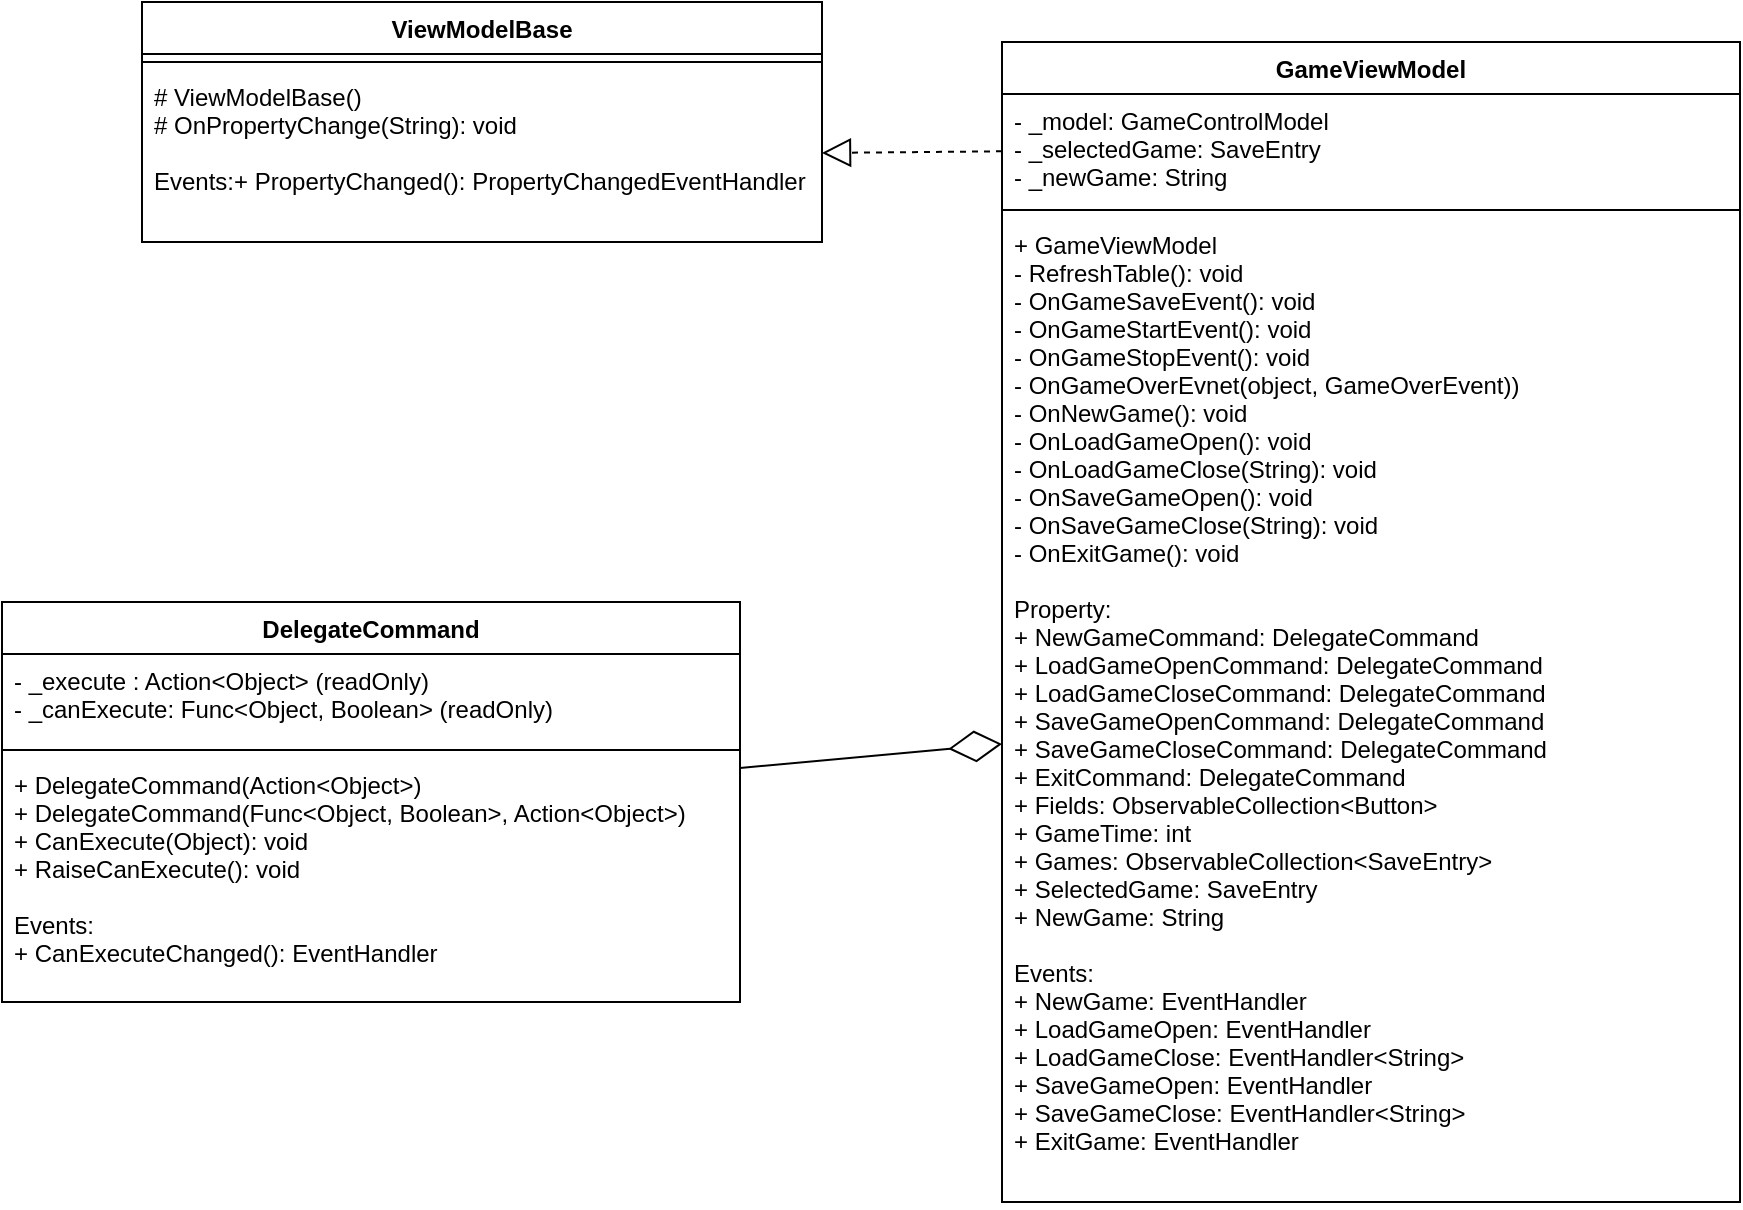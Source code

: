 <mxfile version="12.3.6" type="device" pages="1"><diagram name="Page-1" id="c4acf3e9-155e-7222-9cf6-157b1a14988f"><mxGraphModel dx="2577" dy="636" grid="1" gridSize="10" guides="1" tooltips="1" connect="1" arrows="1" fold="1" page="1" pageScale="1" pageWidth="850" pageHeight="1100" background="#ffffff" math="0" shadow="0"><root><mxCell id="0"/><mxCell id="1" parent="0"/><mxCell id="1BAeeptmupr75GAHPqnB-57" value="ViewModelBase" style="swimlane;fontStyle=1;align=center;verticalAlign=top;childLayout=stackLayout;horizontal=1;startSize=26;horizontalStack=0;resizeParent=1;resizeParentMax=0;resizeLast=0;collapsible=1;marginBottom=0;fontFamily=Helvetica;" vertex="1" parent="1"><mxGeometry x="30" y="140" width="340" height="120" as="geometry"/></mxCell><mxCell id="1BAeeptmupr75GAHPqnB-59" value="" style="line;strokeWidth=1;fillColor=none;align=left;verticalAlign=middle;spacingTop=-1;spacingLeft=3;spacingRight=3;rotatable=0;labelPosition=right;points=[];portConstraint=eastwest;" vertex="1" parent="1BAeeptmupr75GAHPqnB-57"><mxGeometry y="26" width="340" height="8" as="geometry"/></mxCell><mxCell id="1BAeeptmupr75GAHPqnB-60" value="# ViewModelBase()&#xA;# OnPropertyChange(String): void&#xA;&#xA;Events:+ PropertyChanged(): PropertyChangedEventHandler&#xA;" style="text;strokeColor=none;fillColor=none;align=left;verticalAlign=top;spacingLeft=4;spacingRight=4;overflow=hidden;rotatable=0;points=[[0,0.5],[1,0.5]];portConstraint=eastwest;" vertex="1" parent="1BAeeptmupr75GAHPqnB-57"><mxGeometry y="34" width="340" height="86" as="geometry"/></mxCell><mxCell id="1BAeeptmupr75GAHPqnB-71" value="GameViewModel" style="swimlane;fontStyle=1;align=center;verticalAlign=top;childLayout=stackLayout;horizontal=1;startSize=26;horizontalStack=0;resizeParent=1;resizeParentMax=0;resizeLast=0;collapsible=1;marginBottom=0;fontFamily=Helvetica;fontColor=#000000;" vertex="1" parent="1"><mxGeometry x="460" y="160" width="369" height="580" as="geometry"/></mxCell><mxCell id="1BAeeptmupr75GAHPqnB-72" value="- _model: GameControlModel&#xA;- _selectedGame: SaveEntry&#xA;- _newGame: String&#xA;" style="text;strokeColor=none;fillColor=none;align=left;verticalAlign=top;spacingLeft=4;spacingRight=4;overflow=hidden;rotatable=0;points=[[0,0.5],[1,0.5]];portConstraint=eastwest;" vertex="1" parent="1BAeeptmupr75GAHPqnB-71"><mxGeometry y="26" width="369" height="54" as="geometry"/></mxCell><mxCell id="1BAeeptmupr75GAHPqnB-73" value="" style="line;strokeWidth=1;fillColor=none;align=left;verticalAlign=middle;spacingTop=-1;spacingLeft=3;spacingRight=3;rotatable=0;labelPosition=right;points=[];portConstraint=eastwest;" vertex="1" parent="1BAeeptmupr75GAHPqnB-71"><mxGeometry y="80" width="369" height="8" as="geometry"/></mxCell><mxCell id="1BAeeptmupr75GAHPqnB-74" value="+ GameViewModel&#xA;- RefreshTable(): void&#xA;- OnGameSaveEvent(): void&#xA;- OnGameStartEvent(): void&#xA;- OnGameStopEvent(): void&#xA;- OnGameOverEvnet(object, GameOverEvent))&#xA;- OnNewGame(): void&#xA;- OnLoadGameOpen(): void&#xA;- OnLoadGameClose(String): void&#xA;- OnSaveGameOpen(): void&#xA;- OnSaveGameClose(String): void&#xA;- OnExitGame(): void&#xA;&#xA;Property:&#xA;+ NewGameCommand: DelegateCommand&#xA;+ LoadGameOpenCommand: DelegateCommand&#xA;+ LoadGameCloseCommand: DelegateCommand&#xA;+ SaveGameOpenCommand: DelegateCommand&#xA;+ SaveGameCloseCommand: DelegateCommand&#xA;+ ExitCommand: DelegateCommand&#xA;+ Fields: ObservableCollection&lt;Button&gt;&#xA;+ GameTime: int&#xA;+ Games: ObservableCollection&lt;SaveEntry&gt;&#xA;+ SelectedGame: SaveEntry&#xA;+ NewGame: String&#xA;&#xA;Events:&#xA;+ NewGame: EventHandler&#xA;+ LoadGameOpen: EventHandler&#xA;+ LoadGameClose: EventHandler&lt;String&gt;&#xA;+ SaveGameOpen: EventHandler&#xA;+ SaveGameClose: EventHandler&lt;String&gt;&#xA;+ ExitGame: EventHandler&#xA;&#xA;" style="text;strokeColor=none;fillColor=none;align=left;verticalAlign=top;spacingLeft=4;spacingRight=4;overflow=hidden;rotatable=0;points=[[0,0.5],[1,0.5]];portConstraint=eastwest;" vertex="1" parent="1BAeeptmupr75GAHPqnB-71"><mxGeometry y="88" width="369" height="492" as="geometry"/></mxCell><mxCell id="1BAeeptmupr75GAHPqnB-75" value="" style="endArrow=diamondThin;endFill=0;endSize=24;html=1;fontFamily=Helvetica;fontColor=#000000;align=center;" edge="1" parent="1" source="1BAeeptmupr75GAHPqnB-76" target="1BAeeptmupr75GAHPqnB-74"><mxGeometry width="160" relative="1" as="geometry"><mxPoint x="40" y="690" as="sourcePoint"/><mxPoint x="540" y="400" as="targetPoint"/></mxGeometry></mxCell><mxCell id="1BAeeptmupr75GAHPqnB-76" value="DelegateCommand" style="swimlane;fontStyle=1;align=center;verticalAlign=top;childLayout=stackLayout;horizontal=1;startSize=26;horizontalStack=0;resizeParent=1;resizeParentMax=0;resizeLast=0;collapsible=1;marginBottom=0;fontFamily=Helvetica;fontColor=#000000;" vertex="1" parent="1"><mxGeometry x="-40" y="440" width="369" height="200" as="geometry"/></mxCell><mxCell id="1BAeeptmupr75GAHPqnB-77" value="- _execute : Action&lt;Object&gt; (readOnly)&#xA;- _canExecute: Func&lt;Object, Boolean&gt; (readOnly)&#xA;" style="text;strokeColor=none;fillColor=none;align=left;verticalAlign=top;spacingLeft=4;spacingRight=4;overflow=hidden;rotatable=0;points=[[0,0.5],[1,0.5]];portConstraint=eastwest;" vertex="1" parent="1BAeeptmupr75GAHPqnB-76"><mxGeometry y="26" width="369" height="44" as="geometry"/></mxCell><mxCell id="1BAeeptmupr75GAHPqnB-78" value="" style="line;strokeWidth=1;fillColor=none;align=left;verticalAlign=middle;spacingTop=-1;spacingLeft=3;spacingRight=3;rotatable=0;labelPosition=right;points=[];portConstraint=eastwest;" vertex="1" parent="1BAeeptmupr75GAHPqnB-76"><mxGeometry y="70" width="369" height="8" as="geometry"/></mxCell><mxCell id="1BAeeptmupr75GAHPqnB-79" value="+ DelegateCommand(Action&lt;Object&gt;)&#xA;+ DelegateCommand(Func&lt;Object, Boolean&gt;, Action&lt;Object&gt;)&#xA;+ CanExecute(Object): void&#xA;+ RaiseCanExecute(): void&#xA;&#xA;Events:&#xA;+ CanExecuteChanged(): EventHandler&#xA;" style="text;strokeColor=none;fillColor=none;align=left;verticalAlign=top;spacingLeft=4;spacingRight=4;overflow=hidden;rotatable=0;points=[[0,0.5],[1,0.5]];portConstraint=eastwest;" vertex="1" parent="1BAeeptmupr75GAHPqnB-76"><mxGeometry y="78" width="369" height="122" as="geometry"/></mxCell><mxCell id="1BAeeptmupr75GAHPqnB-80" value="" style="endArrow=block;dashed=1;endFill=0;endSize=12;html=1;fontFamily=Helvetica;fontColor=#000000;align=center;" edge="1" parent="1" source="1BAeeptmupr75GAHPqnB-72" target="1BAeeptmupr75GAHPqnB-60"><mxGeometry width="160" relative="1" as="geometry"><mxPoint x="145.5" y="366" as="sourcePoint"/><mxPoint x="305.5" y="366" as="targetPoint"/></mxGeometry></mxCell></root></mxGraphModel></diagram></mxfile>